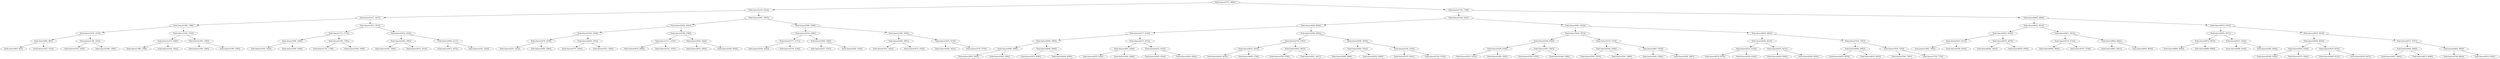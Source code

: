 digraph G{
481334087 [label="Node{data=[3775, 3800]}"]
481334087 -> 1731336370
1731336370 [label="Node{data=[2216, 2216]}"]
1731336370 -> 2074465031
2074465031 [label="Node{data=[1627, 1627]}"]
2074465031 -> 1385835887
1385835887 [label="Node{data=[1386, 1386]}"]
1385835887 -> 1244182224
1244182224 [label="Node{data=[1018, 1018]}"]
1244182224 -> 1026080943
1026080943 [label="Node{data=[982, 982]}"]
1026080943 -> 1749025254
1749025254 [label="Node{data=[963, 963]}"]
1026080943 -> 1806874836
1806874836 [label="Node{data=[1016, 1016]}"]
1244182224 -> 1680018756
1680018756 [label="Node{data=[1188, 1255]}"]
1680018756 -> 536184023
536184023 [label="Node{data=[1052, 1052]}"]
1680018756 -> 2001926654
2001926654 [label="Node{data=[1280, 1280]}"]
1385835887 -> 156797912
156797912 [label="Node{data=[1530, 1530]}"]
156797912 -> 1978531482
1978531482 [label="Node{data=[1474, 1486]}"]
1978531482 -> 1183653836
1183653836 [label="Node{data=[1388, 1388]}"]
1978531482 -> 644912106
644912106 [label="Node{data=[1504, 1504]}"]
156797912 -> 1799080631
1799080631 [label="Node{data=[1565, 1565]}"]
1799080631 -> 1899552868
1899552868 [label="Node{data=[1560, 1560]}"]
1799080631 -> 1608905456
1608905456 [label="Node{data=[1589, 1595]}"]
2074465031 -> 2099828005
2099828005 [label="Node{data=[1913, 1913]}"]
2099828005 -> 1215546949
1215546949 [label="Node{data=[1715, 1715]}"]
1215546949 -> 2122200303
2122200303 [label="Node{data=[1666, 1666]}"]
2122200303 -> 243022754
243022754 [label="Node{data=[1630, 1630]}"]
2122200303 -> 902186677
902186677 [label="Node{data=[1669, 1669]}"]
1215546949 -> 1666314150
1666314150 [label="Node{data=[1784, 1785]}"]
1666314150 -> 1812424303
1812424303 [label="Node{data=[1725, 1739]}"]
1666314150 -> 55173478
55173478 [label="Node{data=[1908, 1908]}"]
2099828005 -> 79555668
79555668 [label="Node{data=[2024, 2024]}"]
79555668 -> 1761415098
1761415098 [label="Node{data=[1965, 1965]}"]
1761415098 -> 1067333844
1067333844 [label="Node{data=[1935, 1942]}"]
1761415098 -> 1930476688
1930476688 [label="Node{data=[2014, 2014]}"]
79555668 -> 413409770
413409770 [label="Node{data=[2096, 2117]}"]
413409770 -> 405044635
405044635 [label="Node{data=[2072, 2072]}"]
413409770 -> 1446166227
1446166227 [label="Node{data=[2181, 2193]}"]
1731336370 -> 540048569
540048569 [label="Node{data=[2997, 2997]}"]
540048569 -> 430092836
430092836 [label="Node{data=[2626, 2643]}"]
430092836 -> 575786030
575786030 [label="Node{data=[2334, 2334]}"]
575786030 -> 1633041041
1633041041 [label="Node{data=[2278, 2278]}"]
1633041041 -> 1117804470
1117804470 [label="Node{data=[2253, 2253]}"]
1633041041 -> 1310719572
1310719572 [label="Node{data=[2284, 2284]}"]
575786030 -> 1644391173
1644391173 [label="Node{data=[2436, 2455]}"]
1644391173 -> 844187494
844187494 [label="Node{data=[2374, 2400]}"]
1644391173 -> 1913437053
1913437053 [label="Node{data=[2523, 2584]}"]
430092836 -> 1137706550
1137706550 [label="Node{data=[2788, 2788]}"]
1137706550 -> 980555274
980555274 [label="Node{data=[2711, 2725]}"]
980555274 -> 44047445
44047445 [label="Node{data=[2670, 2685]}"]
980555274 -> 358651951
358651951 [label="Node{data=[2752, 2752]}"]
1137706550 -> 1447218435
1447218435 [label="Node{data=[2924, 2924]}"]
1447218435 -> 2091537287
2091537287 [label="Node{data=[2823, 2850]}"]
1447218435 -> 2129312499
2129312499 [label="Node{data=[2926, 2926]}"]
540048569 -> 1868227809
1868227809 [label="Node{data=[3390, 3390]}"]
1868227809 -> 800065244
800065244 [label="Node{data=[3214, 3226]}"]
800065244 -> 19422918
19422918 [label="Node{data=[3171, 3171]}"]
19422918 -> 717115698
717115698 [label="Node{data=[3028, 3043]}"]
19422918 -> 318489960
318489960 [label="Node{data=[3194, 3194]}"]
800065244 -> 1037215501
1037215501 [label="Node{data=[3289, 3306]}"]
1037215501 -> 2127495199
2127495199 [label="Node{data=[3257, 3257]}"]
1037215501 -> 639695157
639695157 [label="Node{data=[3324, 3359]}"]
1868227809 -> 1782364188
1782364188 [label="Node{data=[3590, 3624]}"]
1782364188 -> 1123979417
1123979417 [label="Node{data=[3466, 3481]}"]
1123979417 -> 1144500001
1144500001 [label="Node{data=[3410, 3422]}"]
1123979417 -> 1702830019
1702830019 [label="Node{data=[3510, 3522]}"]
1782364188 -> 1779214120
1779214120 [label="Node{data=[3676, 3676]}"]
1779214120 -> 1556121768
1556121768 [label="Node{data=[3629, 3641]}"]
1779214120 -> 628587190
628587190 [label="Node{data=[3735, 3735]}"]
481334087 -> 954988764
954988764 [label="Node{data=[7790, 7790]}"]
954988764 -> 936455438
936455438 [label="Node{data=[5180, 5201]}"]
936455438 -> 1871472276
1871472276 [label="Node{data=[4604, 4604]}"]
1871472276 -> 1907364633
1907364633 [label="Node{data=[4137, 4143]}"]
1907364633 -> 385493227
385493227 [label="Node{data=[3946, 3965]}"]
385493227 -> 687722087
687722087 [label="Node{data=[3898, 3898]}"]
687722087 -> 617194794
617194794 [label="Node{data=[3835, 3835]}"]
687722087 -> 1427133041
1427133041 [label="Node{data=[3936, 3936]}"]
385493227 -> 308970824
308970824 [label="Node{data=[4048, 4048]}"]
308970824 -> 1419968404
1419968404 [label="Node{data=[3976, 4000]}"]
308970824 -> 1026285791
1026285791 [label="Node{data=[4056, 4056]}"]
1907364633 -> 1795145425
1795145425 [label="Node{data=[4372, 4372]}"]
1795145425 -> 754529795
754529795 [label="Node{data=[4293, 4308]}"]
754529795 -> 1877226071
1877226071 [label="Node{data=[4259, 4259]}"]
754529795 -> 229313132
229313132 [label="Node{data=[4360, 4360]}"]
1795145425 -> 439694398
439694398 [label="Node{data=[4532, 4532]}"]
439694398 -> 2140749909
2140749909 [label="Node{data=[4520, 4520]}"]
439694398 -> 832680827
832680827 [label="Node{data=[4564, 4564]}"]
1871472276 -> 1678518089
1678518089 [label="Node{data=[4962, 4962]}"]
1678518089 -> 1470855986
1470855986 [label="Node{data=[4782, 4782]}"]
1470855986 -> 1652884090
1652884090 [label="Node{data=[4655, 4655]}"]
1652884090 -> 1585663802
1585663802 [label="Node{data=[4616, 4616]}"]
1652884090 -> 1538264524
1538264524 [label="Node{data=[4693, 4738]}"]
1470855986 -> 1473154915
1473154915 [label="Node{data=[4823, 4823]}"]
1473154915 -> 496161074
496161074 [label="Node{data=[4789, 4789]}"]
1473154915 -> 1504491301
1504491301 [label="Node{data=[4911, 4911]}"]
1678518089 -> 36249521
36249521 [label="Node{data=[5056, 5056]}"]
36249521 -> 557788416
557788416 [label="Node{data=[5003, 5023]}"]
557788416 -> 716141396
716141396 [label="Node{data=[4968, 4968]}"]
557788416 -> 369552571
369552571 [label="Node{data=[5034, 5046]}"]
36249521 -> 1545121117
1545121117 [label="Node{data=[5144, 5144]}"]
1545121117 -> 77057267
77057267 [label="Node{data=[5079, 5091]}"]
1545121117 -> 1433610982
1433610982 [label="Node{data=[5150, 5150]}"]
936455438 -> 1949394887
1949394887 [label="Node{data=[5991, 6022]}"]
1949394887 -> 1834634841
1834634841 [label="Node{data=[5445, 5473]}"]
1834634841 -> 1460729685
1460729685 [label="Node{data=[5302, 5302]}"]
1460729685 -> 460899147
460899147 [label="Node{data=[5249, 5249]}"]
460899147 -> 1678282940
1678282940 [label="Node{data=[5218, 5218]}"]
460899147 -> 1528771298
1528771298 [label="Node{data=[5282, 5293]}"]
1460729685 -> 191220875
191220875 [label="Node{data=[5367, 5367]}"]
191220875 -> 1457136695
1457136695 [label="Node{data=[5324, 5335]}"]
191220875 -> 1987564320
1987564320 [label="Node{data=[5400, 5400]}"]
1834634841 -> 1415411502
1415411502 [label="Node{data=[5710, 5710]}"]
1415411502 -> 1912207546
1912207546 [label="Node{data=[5546, 5546]}"]
1912207546 -> 1988464942
1988464942 [label="Node{data=[5505, 5525]}"]
1912207546 -> 1050915341
1050915341 [label="Node{data=[5591, 5608]}"]
1415411502 -> 24663792
24663792 [label="Node{data=[5867, 5878]}"]
24663792 -> 1073365581
1073365581 [label="Node{data=[5801, 5802]}"]
24663792 -> 1697429629
1697429629 [label="Node{data=[5936, 5987]}"]
1949394887 -> 1178361103
1178361103 [label="Node{data=[6845, 6845]}"]
1178361103 -> 87051502
87051502 [label="Node{data=[6200, 6219]}"]
87051502 -> 1756732975
1756732975 [label="Node{data=[6116, 6123]}"]
1756732975 -> 1750744084
1750744084 [label="Node{data=[6078, 6078]}"]
1756732975 -> 1277874229
1277874229 [label="Node{data=[6169, 6169]}"]
87051502 -> 1266332258
1266332258 [label="Node{data=[6372, 6415]}"]
1266332258 -> 259660228
259660228 [label="Node{data=[6304, 6304]}"]
1266332258 -> 922304163
922304163 [label="Node{data=[6456, 6456]}"]
1178361103 -> 742976305
742976305 [label="Node{data=[7534, 7547]}"]
742976305 -> 843031928
843031928 [label="Node{data=[6902, 6902]}"]
843031928 -> 1834237634
1834237634 [label="Node{data=[6878, 6878]}"]
843031928 -> 312941037
312941037 [label="Node{data=[6932, 6932]}"]
742976305 -> 2044557803
2044557803 [label="Node{data=[7630, 7630]}"]
2044557803 -> 914757581
914757581 [label="Node{data=[7554, 7591]}"]
2044557803 -> 2062061041
2062061041 [label="Node{data=[7758, 7779]}"]
954988764 -> 1344969520
1344969520 [label="Node{data=[8893, 8893]}"]
1344969520 -> 1110094591
1110094591 [label="Node{data=[8612, 8612]}"]
1110094591 -> 1150610696
1150610696 [label="Node{data=[8243, 8243]}"]
1150610696 -> 2049795950
2049795950 [label="Node{data=[8123, 8123]}"]
2049795950 -> 2119860224
2119860224 [label="Node{data=[7995, 7995]}"]
2049795950 -> 1768974462
1768974462 [label="Node{data=[8146, 8164]}"]
1150610696 -> 175060213
175060213 [label="Node{data=[8276, 8276]}"]
175060213 -> 459809985
459809985 [label="Node{data=[8262, 8262]}"]
175060213 -> 823717164
823717164 [label="Node{data=[8595, 8595]}"]
1110094591 -> 1539395817
1539395817 [label="Node{data=[8815, 8815]}"]
1539395817 -> 687476728
687476728 [label="Node{data=[8716, 8716]}"]
687476728 -> 1919842314
1919842314 [label="Node{data=[8665, 8665]}"]
687476728 -> 74025702
74025702 [label="Node{data=[8727, 8748]}"]
1539395817 -> 1434375322
1434375322 [label="Node{data=[8842, 8842]}"]
1434375322 -> 763597826
763597826 [label="Node{data=[8821, 8821]}"]
1434375322 -> 741087120
741087120 [label="Node{data=[8854, 8854]}"]
1344969520 -> 1683658313
1683658313 [label="Node{data=[9310, 9310]}"]
1683658313 -> 1193493596
1193493596 [label="Node{data=[9054, 9071]}"]
1193493596 -> 1982987070
1982987070 [label="Node{data=[8972, 8972]}"]
1982987070 -> 988668671
988668671 [label="Node{data=[8940, 8940]}"]
1982987070 -> 179684149
179684149 [label="Node{data=[8988, 8988]}"]
1193493596 -> 1466525595
1466525595 [label="Node{data=[9227, 9244]}"]
1466525595 -> 788045379
788045379 [label="Node{data=[9098, 9144]}"]
1466525595 -> 2077715321
2077715321 [label="Node{data=[9266, 9266]}"]
1683658313 -> 1608491869
1608491869 [label="Node{data=[9618, 9618]}"]
1608491869 -> 1125536386
1125536386 [label="Node{data=[9454, 9454]}"]
1125536386 -> 695653925
695653925 [label="Node{data=[9344, 9344]}"]
695653925 -> 1765473489
1765473489 [label="Node{data=[9340, 9340]}"]
695653925 -> 1272803296
1272803296 [label="Node{data=[9372, 9384]}"]
1125536386 -> 984528475
984528475 [label="Node{data=[9519, 9519]}"]
984528475 -> 636913877
636913877 [label="Node{data=[9499, 9513]}"]
984528475 -> 454309070
454309070 [label="Node{data=[9539, 9567]}"]
1608491869 -> 999746083
999746083 [label="Node{data=[9727, 9747]}"]
999746083 -> 1959104356
1959104356 [label="Node{data=[9646, 9646]}"]
1959104356 -> 1701052681
1701052681 [label="Node{data=[9627, 9642]}"]
1959104356 -> 1609362223
1609362223 [label="Node{data=[9672, 9696]}"]
999746083 -> 1395115267
1395115267 [label="Node{data=[9850, 9850]}"]
1395115267 -> 188862124
188862124 [label="Node{data=[9780, 9834]}"]
1395115267 -> 1323887236
1323887236 [label="Node{data=[9916, 9916]}"]
}
